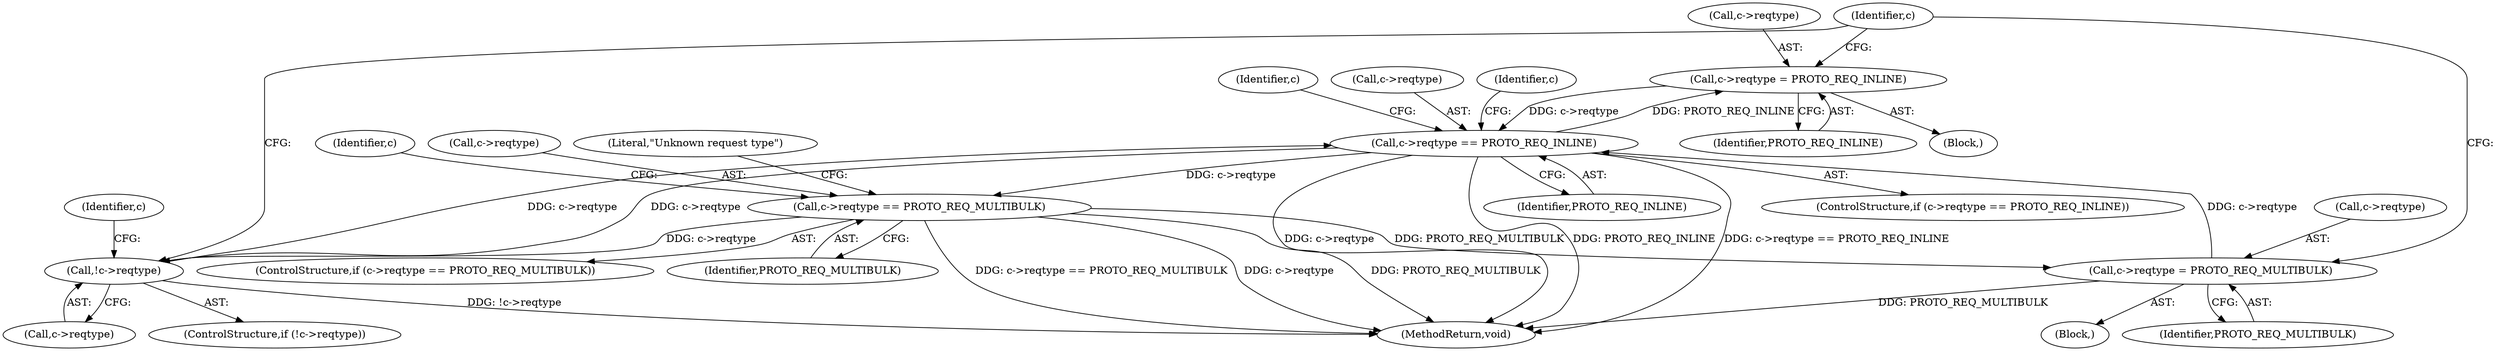 digraph "0_redis_874804da0c014a7d704b3d285aa500098a931f50@pointer" {
"1000170" [label="(Call,c->reqtype = PROTO_REQ_INLINE)"];
"1000176" [label="(Call,c->reqtype == PROTO_REQ_INLINE)"];
"1000163" [label="(Call,c->reqtype = PROTO_REQ_MULTIBULK)"];
"1000190" [label="(Call,c->reqtype == PROTO_REQ_MULTIBULK)"];
"1000170" [label="(Call,c->reqtype = PROTO_REQ_INLINE)"];
"1000149" [label="(Call,!c->reqtype)"];
"1000199" [label="(Identifier,c)"];
"1000170" [label="(Call,c->reqtype = PROTO_REQ_INLINE)"];
"1000175" [label="(ControlStructure,if (c->reqtype == PROTO_REQ_INLINE))"];
"1000149" [label="(Call,!c->reqtype)"];
"1000158" [label="(Identifier,c)"];
"1000163" [label="(Call,c->reqtype = PROTO_REQ_MULTIBULK)"];
"1000169" [label="(Block,)"];
"1000162" [label="(Block,)"];
"1000167" [label="(Identifier,PROTO_REQ_MULTIBULK)"];
"1000180" [label="(Identifier,PROTO_REQ_INLINE)"];
"1000171" [label="(Call,c->reqtype)"];
"1000189" [label="(ControlStructure,if (c->reqtype == PROTO_REQ_MULTIBULK))"];
"1000185" [label="(Identifier,c)"];
"1000174" [label="(Identifier,PROTO_REQ_INLINE)"];
"1000176" [label="(Call,c->reqtype == PROTO_REQ_INLINE)"];
"1000150" [label="(Call,c->reqtype)"];
"1000236" [label="(MethodReturn,void)"];
"1000191" [label="(Call,c->reqtype)"];
"1000192" [label="(Identifier,c)"];
"1000190" [label="(Call,c->reqtype == PROTO_REQ_MULTIBULK)"];
"1000178" [label="(Identifier,c)"];
"1000177" [label="(Call,c->reqtype)"];
"1000164" [label="(Call,c->reqtype)"];
"1000205" [label="(Literal,\"Unknown request type\")"];
"1000148" [label="(ControlStructure,if (!c->reqtype))"];
"1000194" [label="(Identifier,PROTO_REQ_MULTIBULK)"];
"1000170" -> "1000169"  [label="AST: "];
"1000170" -> "1000174"  [label="CFG: "];
"1000171" -> "1000170"  [label="AST: "];
"1000174" -> "1000170"  [label="AST: "];
"1000178" -> "1000170"  [label="CFG: "];
"1000176" -> "1000170"  [label="DDG: PROTO_REQ_INLINE"];
"1000170" -> "1000176"  [label="DDG: c->reqtype"];
"1000176" -> "1000175"  [label="AST: "];
"1000176" -> "1000180"  [label="CFG: "];
"1000177" -> "1000176"  [label="AST: "];
"1000180" -> "1000176"  [label="AST: "];
"1000185" -> "1000176"  [label="CFG: "];
"1000192" -> "1000176"  [label="CFG: "];
"1000176" -> "1000236"  [label="DDG: PROTO_REQ_INLINE"];
"1000176" -> "1000236"  [label="DDG: c->reqtype == PROTO_REQ_INLINE"];
"1000176" -> "1000236"  [label="DDG: c->reqtype"];
"1000176" -> "1000149"  [label="DDG: c->reqtype"];
"1000163" -> "1000176"  [label="DDG: c->reqtype"];
"1000149" -> "1000176"  [label="DDG: c->reqtype"];
"1000176" -> "1000190"  [label="DDG: c->reqtype"];
"1000163" -> "1000162"  [label="AST: "];
"1000163" -> "1000167"  [label="CFG: "];
"1000164" -> "1000163"  [label="AST: "];
"1000167" -> "1000163"  [label="AST: "];
"1000178" -> "1000163"  [label="CFG: "];
"1000163" -> "1000236"  [label="DDG: PROTO_REQ_MULTIBULK"];
"1000190" -> "1000163"  [label="DDG: PROTO_REQ_MULTIBULK"];
"1000190" -> "1000189"  [label="AST: "];
"1000190" -> "1000194"  [label="CFG: "];
"1000191" -> "1000190"  [label="AST: "];
"1000194" -> "1000190"  [label="AST: "];
"1000199" -> "1000190"  [label="CFG: "];
"1000205" -> "1000190"  [label="CFG: "];
"1000190" -> "1000236"  [label="DDG: PROTO_REQ_MULTIBULK"];
"1000190" -> "1000236"  [label="DDG: c->reqtype == PROTO_REQ_MULTIBULK"];
"1000190" -> "1000236"  [label="DDG: c->reqtype"];
"1000190" -> "1000149"  [label="DDG: c->reqtype"];
"1000149" -> "1000148"  [label="AST: "];
"1000149" -> "1000150"  [label="CFG: "];
"1000150" -> "1000149"  [label="AST: "];
"1000158" -> "1000149"  [label="CFG: "];
"1000178" -> "1000149"  [label="CFG: "];
"1000149" -> "1000236"  [label="DDG: !c->reqtype"];
}
